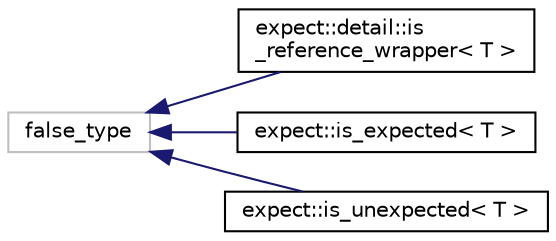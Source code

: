 digraph "Graphical Class Hierarchy"
{
  edge [fontname="Helvetica",fontsize="10",labelfontname="Helvetica",labelfontsize="10"];
  node [fontname="Helvetica",fontsize="10",shape=record];
  rankdir="LR";
  Node11 [label="false_type",height=0.2,width=0.4,color="grey75", fillcolor="white", style="filled"];
  Node11 -> Node0 [dir="back",color="midnightblue",fontsize="10",style="solid",fontname="Helvetica"];
  Node0 [label="expect::detail::is\l_reference_wrapper\< T \>",height=0.2,width=0.4,color="black", fillcolor="white", style="filled",URL="$d8/d4b/structexpect_1_1detail_1_1is__reference__wrapper.html"];
  Node11 -> Node13 [dir="back",color="midnightblue",fontsize="10",style="solid",fontname="Helvetica"];
  Node13 [label="expect::is_expected\< T \>",height=0.2,width=0.4,color="black", fillcolor="white", style="filled",URL="$d6/d81/structexpect_1_1is__expected.html"];
  Node11 -> Node14 [dir="back",color="midnightblue",fontsize="10",style="solid",fontname="Helvetica"];
  Node14 [label="expect::is_unexpected\< T \>",height=0.2,width=0.4,color="black", fillcolor="white", style="filled",URL="$d9/de2/structexpect_1_1is__unexpected.html"];
}
